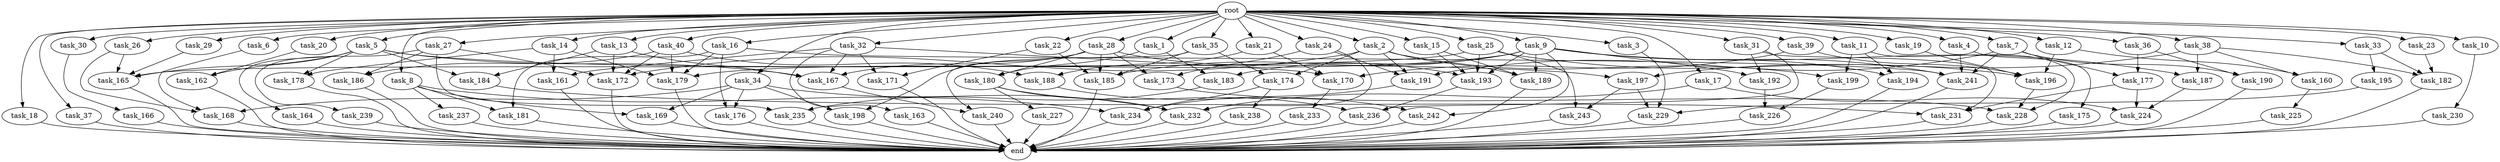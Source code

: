 digraph G {
  root [size="0.000000"];
  task_1 [size="10.240000"];
  task_2 [size="10.240000"];
  task_3 [size="10.240000"];
  task_4 [size="10.240000"];
  task_5 [size="10.240000"];
  task_6 [size="10.240000"];
  task_7 [size="10.240000"];
  task_8 [size="10.240000"];
  task_9 [size="10.240000"];
  task_10 [size="10.240000"];
  task_11 [size="10.240000"];
  task_12 [size="10.240000"];
  task_13 [size="10.240000"];
  task_14 [size="10.240000"];
  task_15 [size="10.240000"];
  task_16 [size="10.240000"];
  task_17 [size="10.240000"];
  task_18 [size="10.240000"];
  task_19 [size="10.240000"];
  task_20 [size="10.240000"];
  task_21 [size="10.240000"];
  task_22 [size="10.240000"];
  task_23 [size="10.240000"];
  task_24 [size="10.240000"];
  task_25 [size="10.240000"];
  task_26 [size="10.240000"];
  task_27 [size="10.240000"];
  task_28 [size="10.240000"];
  task_29 [size="10.240000"];
  task_30 [size="10.240000"];
  task_31 [size="10.240000"];
  task_32 [size="10.240000"];
  task_33 [size="10.240000"];
  task_34 [size="10.240000"];
  task_35 [size="10.240000"];
  task_36 [size="10.240000"];
  task_37 [size="10.240000"];
  task_38 [size="10.240000"];
  task_39 [size="10.240000"];
  task_40 [size="10.240000"];
  task_160 [size="8418135900.160000"];
  task_161 [size="1546188226.560000"];
  task_162 [size="4294967296.000000"];
  task_163 [size="773094113.280000"];
  task_164 [size="2147483648.000000"];
  task_165 [size="11854109736.960001"];
  task_166 [size="5497558138.880000"];
  task_167 [size="4466765987.840000"];
  task_168 [size="10307921510.400000"];
  task_169 [size="5841155522.560000"];
  task_170 [size="2491081031.680000"];
  task_171 [size="3865470566.400000"];
  task_172 [size="12799002542.080000"];
  task_173 [size="7730941132.800000"];
  task_174 [size="10050223472.639999"];
  task_175 [size="2147483648.000000"];
  task_176 [size="1116691496.960000"];
  task_177 [size="9363028705.280001"];
  task_178 [size="2920577761.280000"];
  task_179 [size="7387343749.120000"];
  task_180 [size="1116691496.960000"];
  task_181 [size="6270652252.160000"];
  task_182 [size="6356551598.080000"];
  task_183 [size="5841155522.560000"];
  task_184 [size="2920577761.280000"];
  task_185 [size="16320875724.800001"];
  task_186 [size="8933531975.680000"];
  task_187 [size="9706626088.960001"];
  task_188 [size="1717986918.400000"];
  task_189 [size="10737418240.000000"];
  task_190 [size="9363028705.280001"];
  task_191 [size="10823317585.920000"];
  task_192 [size="10995116277.760000"];
  task_193 [size="9191230013.440001"];
  task_194 [size="6871947673.600000"];
  task_195 [size="1374389534.720000"];
  task_196 [size="12283606466.559999"];
  task_197 [size="6356551598.080000"];
  task_198 [size="1116691496.960000"];
  task_199 [size="4466765987.840000"];
  task_224 [size="24137716203.520000"];
  task_225 [size="8589934592.000000"];
  task_226 [size="6270652252.160000"];
  task_227 [size="2147483648.000000"];
  task_228 [size="3865470566.400000"];
  task_229 [size="8675833937.920000"];
  task_230 [size="5497558138.880000"];
  task_231 [size="16234976378.880001"];
  task_232 [size="16406775070.720001"];
  task_233 [size="1374389534.720000"];
  task_234 [size="10050223472.639999"];
  task_235 [size="17179869184.000000"];
  task_236 [size="14602888806.400000"];
  task_237 [size="5497558138.880000"];
  task_238 [size="4209067950.080000"];
  task_239 [size="8589934592.000000"];
  task_240 [size="11166914969.600000"];
  task_241 [size="9191230013.440001"];
  task_242 [size="7645041786.880000"];
  task_243 [size="2147483648.000000"];
  end [size="0.000000"];

  root -> task_1 [size="1.000000"];
  root -> task_2 [size="1.000000"];
  root -> task_3 [size="1.000000"];
  root -> task_4 [size="1.000000"];
  root -> task_5 [size="1.000000"];
  root -> task_6 [size="1.000000"];
  root -> task_7 [size="1.000000"];
  root -> task_8 [size="1.000000"];
  root -> task_9 [size="1.000000"];
  root -> task_10 [size="1.000000"];
  root -> task_11 [size="1.000000"];
  root -> task_12 [size="1.000000"];
  root -> task_13 [size="1.000000"];
  root -> task_14 [size="1.000000"];
  root -> task_15 [size="1.000000"];
  root -> task_16 [size="1.000000"];
  root -> task_17 [size="1.000000"];
  root -> task_18 [size="1.000000"];
  root -> task_19 [size="1.000000"];
  root -> task_20 [size="1.000000"];
  root -> task_21 [size="1.000000"];
  root -> task_22 [size="1.000000"];
  root -> task_23 [size="1.000000"];
  root -> task_24 [size="1.000000"];
  root -> task_25 [size="1.000000"];
  root -> task_26 [size="1.000000"];
  root -> task_27 [size="1.000000"];
  root -> task_28 [size="1.000000"];
  root -> task_29 [size="1.000000"];
  root -> task_30 [size="1.000000"];
  root -> task_31 [size="1.000000"];
  root -> task_32 [size="1.000000"];
  root -> task_33 [size="1.000000"];
  root -> task_34 [size="1.000000"];
  root -> task_35 [size="1.000000"];
  root -> task_36 [size="1.000000"];
  root -> task_37 [size="1.000000"];
  root -> task_38 [size="1.000000"];
  root -> task_39 [size="1.000000"];
  root -> task_40 [size="1.000000"];
  task_1 -> task_180 [size="33554432.000000"];
  task_1 -> task_183 [size="33554432.000000"];
  task_2 -> task_172 [size="301989888.000000"];
  task_2 -> task_174 [size="301989888.000000"];
  task_2 -> task_189 [size="301989888.000000"];
  task_2 -> task_191 [size="301989888.000000"];
  task_2 -> task_199 [size="301989888.000000"];
  task_3 -> task_229 [size="679477248.000000"];
  task_4 -> task_175 [size="209715200.000000"];
  task_4 -> task_241 [size="209715200.000000"];
  task_5 -> task_162 [size="209715200.000000"];
  task_5 -> task_164 [size="209715200.000000"];
  task_5 -> task_165 [size="209715200.000000"];
  task_5 -> task_167 [size="209715200.000000"];
  task_5 -> task_178 [size="209715200.000000"];
  task_5 -> task_184 [size="209715200.000000"];
  task_5 -> task_197 [size="209715200.000000"];
  task_6 -> task_168 [size="134217728.000000"];
  task_7 -> task_177 [size="75497472.000000"];
  task_7 -> task_190 [size="75497472.000000"];
  task_7 -> task_191 [size="75497472.000000"];
  task_7 -> task_241 [size="75497472.000000"];
  task_8 -> task_169 [size="536870912.000000"];
  task_8 -> task_181 [size="536870912.000000"];
  task_8 -> task_234 [size="536870912.000000"];
  task_8 -> task_237 [size="536870912.000000"];
  task_9 -> task_179 [size="536870912.000000"];
  task_9 -> task_183 [size="536870912.000000"];
  task_9 -> task_185 [size="536870912.000000"];
  task_9 -> task_187 [size="536870912.000000"];
  task_9 -> task_189 [size="536870912.000000"];
  task_9 -> task_192 [size="536870912.000000"];
  task_9 -> task_193 [size="536870912.000000"];
  task_9 -> task_194 [size="536870912.000000"];
  task_9 -> task_241 [size="536870912.000000"];
  task_9 -> task_242 [size="536870912.000000"];
  task_10 -> task_230 [size="536870912.000000"];
  task_11 -> task_194 [size="134217728.000000"];
  task_11 -> task_199 [size="134217728.000000"];
  task_11 -> task_228 [size="134217728.000000"];
  task_12 -> task_160 [size="411041792.000000"];
  task_12 -> task_196 [size="411041792.000000"];
  task_13 -> task_167 [size="75497472.000000"];
  task_13 -> task_172 [size="75497472.000000"];
  task_13 -> task_184 [size="75497472.000000"];
  task_14 -> task_161 [size="75497472.000000"];
  task_14 -> task_178 [size="75497472.000000"];
  task_14 -> task_179 [size="75497472.000000"];
  task_15 -> task_189 [size="209715200.000000"];
  task_15 -> task_193 [size="209715200.000000"];
  task_16 -> task_176 [size="75497472.000000"];
  task_16 -> task_179 [size="75497472.000000"];
  task_16 -> task_181 [size="75497472.000000"];
  task_16 -> task_241 [size="75497472.000000"];
  task_17 -> task_224 [size="679477248.000000"];
  task_17 -> task_232 [size="679477248.000000"];
  task_18 -> end [size="1.000000"];
  task_19 -> task_196 [size="679477248.000000"];
  task_20 -> task_162 [size="209715200.000000"];
  task_21 -> task_170 [size="134217728.000000"];
  task_21 -> task_188 [size="134217728.000000"];
  task_22 -> task_171 [size="301989888.000000"];
  task_22 -> task_185 [size="301989888.000000"];
  task_23 -> task_182 [size="75497472.000000"];
  task_24 -> task_173 [size="679477248.000000"];
  task_24 -> task_191 [size="679477248.000000"];
  task_24 -> task_232 [size="679477248.000000"];
  task_25 -> task_165 [size="75497472.000000"];
  task_25 -> task_193 [size="75497472.000000"];
  task_25 -> task_196 [size="75497472.000000"];
  task_25 -> task_243 [size="75497472.000000"];
  task_26 -> task_165 [size="838860800.000000"];
  task_26 -> task_168 [size="838860800.000000"];
  task_27 -> task_172 [size="838860800.000000"];
  task_27 -> task_186 [size="838860800.000000"];
  task_27 -> task_235 [size="838860800.000000"];
  task_27 -> task_239 [size="838860800.000000"];
  task_28 -> task_167 [size="75497472.000000"];
  task_28 -> task_173 [size="75497472.000000"];
  task_28 -> task_180 [size="75497472.000000"];
  task_28 -> task_185 [size="75497472.000000"];
  task_28 -> task_193 [size="75497472.000000"];
  task_28 -> task_198 [size="75497472.000000"];
  task_29 -> task_165 [size="33554432.000000"];
  task_30 -> task_166 [size="536870912.000000"];
  task_31 -> task_192 [size="536870912.000000"];
  task_31 -> task_231 [size="536870912.000000"];
  task_31 -> task_236 [size="536870912.000000"];
  task_32 -> task_161 [size="75497472.000000"];
  task_32 -> task_163 [size="75497472.000000"];
  task_32 -> task_167 [size="75497472.000000"];
  task_32 -> task_170 [size="75497472.000000"];
  task_32 -> task_171 [size="75497472.000000"];
  task_33 -> task_182 [size="134217728.000000"];
  task_33 -> task_195 [size="134217728.000000"];
  task_34 -> task_168 [size="33554432.000000"];
  task_34 -> task_169 [size="33554432.000000"];
  task_34 -> task_176 [size="33554432.000000"];
  task_34 -> task_198 [size="33554432.000000"];
  task_34 -> task_232 [size="33554432.000000"];
  task_35 -> task_174 [size="679477248.000000"];
  task_35 -> task_185 [size="679477248.000000"];
  task_35 -> task_240 [size="679477248.000000"];
  task_36 -> task_177 [size="838860800.000000"];
  task_36 -> task_190 [size="838860800.000000"];
  task_37 -> end [size="1.000000"];
  task_38 -> task_160 [size="411041792.000000"];
  task_38 -> task_182 [size="411041792.000000"];
  task_38 -> task_187 [size="411041792.000000"];
  task_38 -> task_197 [size="411041792.000000"];
  task_39 -> task_170 [size="33554432.000000"];
  task_39 -> task_196 [size="33554432.000000"];
  task_40 -> task_172 [size="33554432.000000"];
  task_40 -> task_179 [size="33554432.000000"];
  task_40 -> task_186 [size="33554432.000000"];
  task_40 -> task_188 [size="33554432.000000"];
  task_160 -> task_225 [size="838860800.000000"];
  task_161 -> end [size="1.000000"];
  task_162 -> end [size="1.000000"];
  task_163 -> end [size="1.000000"];
  task_164 -> end [size="1.000000"];
  task_165 -> end [size="1.000000"];
  task_166 -> end [size="1.000000"];
  task_167 -> task_240 [size="411041792.000000"];
  task_168 -> end [size="1.000000"];
  task_169 -> end [size="1.000000"];
  task_170 -> task_233 [size="134217728.000000"];
  task_171 -> end [size="1.000000"];
  task_172 -> end [size="1.000000"];
  task_173 -> task_228 [size="33554432.000000"];
  task_174 -> task_234 [size="411041792.000000"];
  task_174 -> task_238 [size="411041792.000000"];
  task_175 -> end [size="1.000000"];
  task_176 -> end [size="1.000000"];
  task_177 -> task_224 [size="838860800.000000"];
  task_177 -> task_231 [size="838860800.000000"];
  task_178 -> end [size="1.000000"];
  task_179 -> end [size="1.000000"];
  task_180 -> task_227 [size="209715200.000000"];
  task_180 -> task_232 [size="209715200.000000"];
  task_180 -> task_236 [size="209715200.000000"];
  task_181 -> end [size="1.000000"];
  task_182 -> end [size="1.000000"];
  task_183 -> task_235 [size="838860800.000000"];
  task_184 -> task_231 [size="209715200.000000"];
  task_185 -> end [size="1.000000"];
  task_186 -> end [size="1.000000"];
  task_187 -> task_224 [size="838860800.000000"];
  task_188 -> task_242 [size="209715200.000000"];
  task_189 -> end [size="1.000000"];
  task_190 -> end [size="1.000000"];
  task_191 -> task_234 [size="33554432.000000"];
  task_192 -> task_226 [size="75497472.000000"];
  task_193 -> task_236 [size="679477248.000000"];
  task_194 -> end [size="1.000000"];
  task_195 -> task_229 [size="33554432.000000"];
  task_196 -> task_228 [size="209715200.000000"];
  task_197 -> task_229 [size="134217728.000000"];
  task_197 -> task_243 [size="134217728.000000"];
  task_198 -> end [size="1.000000"];
  task_199 -> task_226 [size="536870912.000000"];
  task_224 -> end [size="1.000000"];
  task_225 -> end [size="1.000000"];
  task_226 -> end [size="1.000000"];
  task_227 -> end [size="1.000000"];
  task_228 -> end [size="1.000000"];
  task_229 -> end [size="1.000000"];
  task_230 -> end [size="1.000000"];
  task_231 -> end [size="1.000000"];
  task_232 -> end [size="1.000000"];
  task_233 -> end [size="1.000000"];
  task_234 -> end [size="1.000000"];
  task_235 -> end [size="1.000000"];
  task_236 -> end [size="1.000000"];
  task_237 -> end [size="1.000000"];
  task_238 -> end [size="1.000000"];
  task_239 -> end [size="1.000000"];
  task_240 -> end [size="1.000000"];
  task_241 -> end [size="1.000000"];
  task_242 -> end [size="1.000000"];
  task_243 -> end [size="1.000000"];
}
